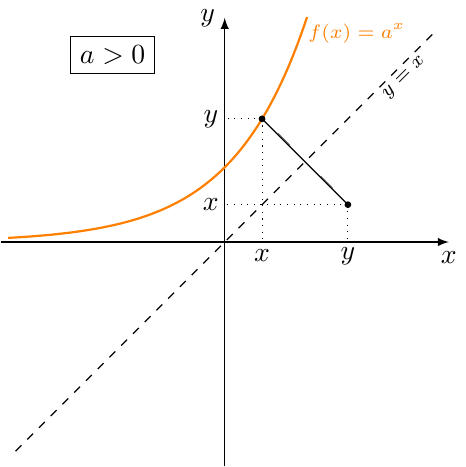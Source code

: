 \documentclass[crop]{standalone}
\usepackage[dvipsnames]{xcolor}
\usepackage{tikz}
\usepackage{pgfplots}
\pgfplotsset{compat=1.18}
\begin{document}
  \begin{tikzpicture}
    \begin{axis}[%
      axis x line=center,axis y line=center,
      unit vector ratio={1 1},
      xlabel={$x$},ylabel={$y$},
      xlabel style={below},ylabel style={left},
      xmin=-3,xmax=3,xtick={\empty},
      ymin=-3,ymax=3,ytick={\empty},
      axis line style={-latex},
      declare function={
        f(\x) = exp(\x);
        g(\x) = ln(\x);
      }
    ]%
      \addplot[%
        mark=none,
        dashed,
        domain=-2.8:2.8,
        samples=1000
      ] {x} node[%
        pos=0.93,
        rotate=45,
        xshift=-0.4em,
        yshift=-0.4em
      ] {\scriptsize$y=x$};
      
      \addplot[%
        mark=none,
        domain=-2.9:3,
        color=orange,
        thick,
        samples=1000
      ] {f(x)} node[%
        pos=0.23,
        xshift=2em
      ] {\scriptsize$f(x)=a^{x}$};
      
    %   \addplot[%
    %     mark=none,
    %     domain=0.0:3,
    %     color=red,
    %     thick,
    %     samples=1000
    %   ] {g(x)} node[%
    %   pos=0.72,
    %   xshift=3em
    % ] {\scriptsize$f^{-1}(x)=\log_{a}{x}$};

      \def\xx{0.5};
      \addplot[mark=*,mark size=1pt] coordinates {(\xx,{f(\xx)})};
      \addplot[mark=*,mark size=1pt] coordinates {({f(\xx)},\xx)};

      \draw[dotted] (\xx,{f(\xx)}) -- (\xx,0) node[yshift=-0.5em] {$x$};
      \draw[dotted] ({f(\xx)},\xx) -- ({f(\xx)},0) node[yshift=-0.5em] {$y$};

      \draw[dotted] (\xx,{f(\xx)}) -- (0,{f(\xx)}) node[xshift=-0.5em] {$y$};
      \draw[dotted] ({f(\xx)},\xx) -- (0,\xx) node[xshift=-0.5em] {$x$};

      \draw (\xx,{f(\xx)}) -- ({f(\xx)},\xx) node[rotate=-45,pos=0.25] {\tiny | } node[rotate=-45,pos=0.75] {\tiny | };
      
      \node[draw] at (-1.5,2.5) {$a>0$};
      
    \end{axis}
  \end{tikzpicture}%
\end{document}